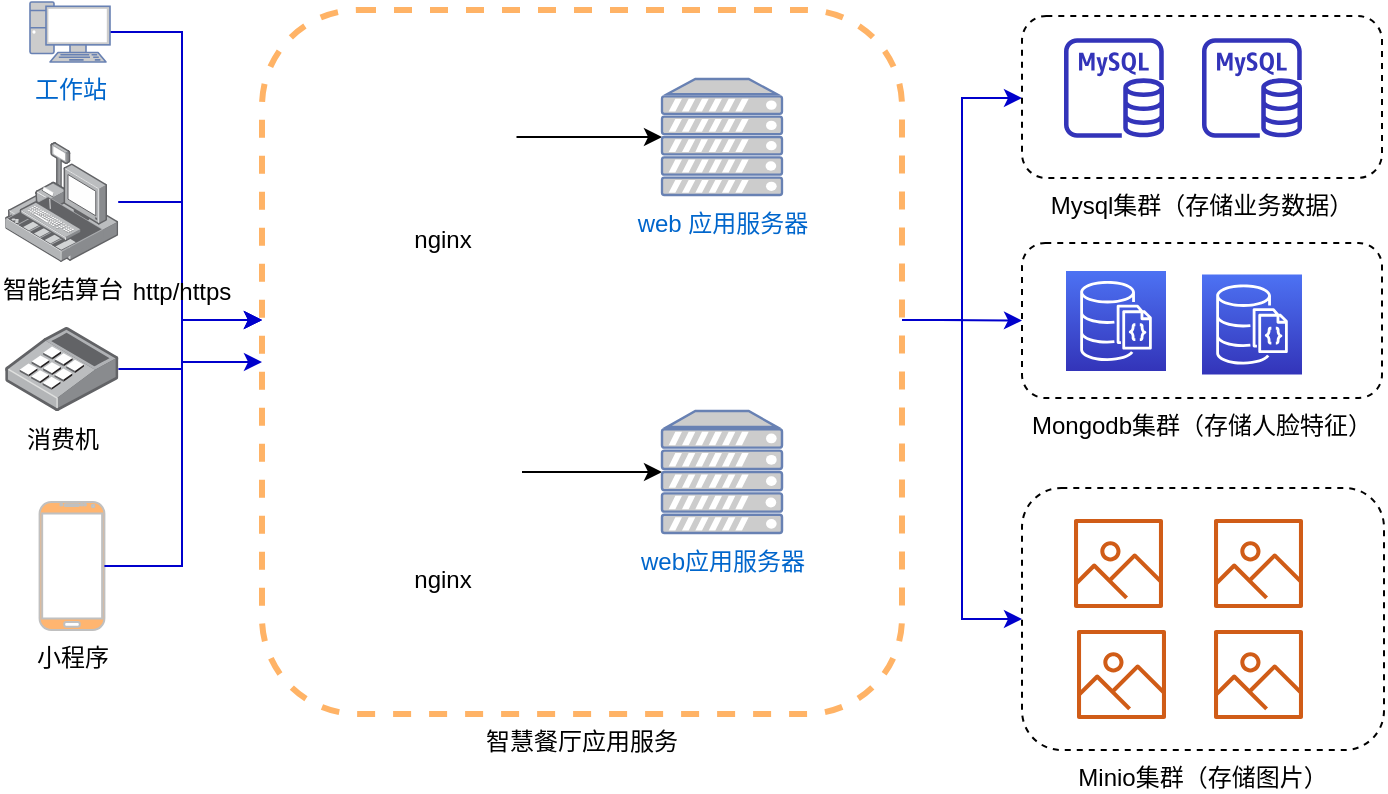 <mxfile version="14.9.3" type="github">
  <diagram id="_2wtWLizdt5FLl7UWOuG" name="Page-1">
    <mxGraphModel dx="1022" dy="468" grid="0" gridSize="10" guides="1" tooltips="1" connect="1" arrows="1" fold="1" page="1" pageScale="1" pageWidth="1169" pageHeight="827" math="0" shadow="0">
      <root>
        <mxCell id="0" />
        <mxCell id="1" parent="0" />
        <mxCell id="Rzl8FJI0BWgjn5kntQyp-57" style="edgeStyle=orthogonalEdgeStyle;rounded=0;orthogonalLoop=1;jettySize=auto;html=1;entryX=0;entryY=0.5;entryDx=0;entryDy=0;strokeColor=#0000CC;" edge="1" parent="1" source="Rzl8FJI0BWgjn5kntQyp-24" target="Rzl8FJI0BWgjn5kntQyp-19">
          <mxGeometry relative="1" as="geometry">
            <Array as="points">
              <mxPoint x="499" y="199" />
              <mxPoint x="499" y="199" />
            </Array>
          </mxGeometry>
        </mxCell>
        <mxCell id="Rzl8FJI0BWgjn5kntQyp-59" style="edgeStyle=orthogonalEdgeStyle;rounded=0;orthogonalLoop=1;jettySize=auto;html=1;entryX=0;entryY=0.5;entryDx=0;entryDy=0;strokeColor=#0000CC;" edge="1" parent="1" source="Rzl8FJI0BWgjn5kntQyp-24" target="Rzl8FJI0BWgjn5kntQyp-40">
          <mxGeometry relative="1" as="geometry">
            <Array as="points">
              <mxPoint x="510" y="199" />
              <mxPoint x="510" y="349" />
            </Array>
          </mxGeometry>
        </mxCell>
        <mxCell id="Rzl8FJI0BWgjn5kntQyp-60" style="edgeStyle=orthogonalEdgeStyle;rounded=0;orthogonalLoop=1;jettySize=auto;html=1;strokeColor=#0000CC;" edge="1" parent="1" source="Rzl8FJI0BWgjn5kntQyp-24" target="Rzl8FJI0BWgjn5kntQyp-20">
          <mxGeometry relative="1" as="geometry">
            <Array as="points">
              <mxPoint x="510" y="199" />
              <mxPoint x="510" y="88" />
            </Array>
          </mxGeometry>
        </mxCell>
        <mxCell id="Rzl8FJI0BWgjn5kntQyp-24" value="智慧餐厅应用服务" style="rounded=1;whiteSpace=wrap;html=1;dashed=1;gradientColor=none;labelPosition=center;verticalLabelPosition=bottom;align=center;verticalAlign=top;strokeWidth=3;strokeColor=#FFB366;" vertex="1" parent="1">
          <mxGeometry x="160" y="44" width="320" height="352" as="geometry" />
        </mxCell>
        <mxCell id="Rzl8FJI0BWgjn5kntQyp-36" value="" style="edgeStyle=orthogonalEdgeStyle;rounded=0;orthogonalLoop=1;jettySize=auto;html=1;strokeColor=#0000CC;" edge="1" parent="1" source="Rzl8FJI0BWgjn5kntQyp-2" target="Rzl8FJI0BWgjn5kntQyp-24">
          <mxGeometry relative="1" as="geometry">
            <Array as="points">
              <mxPoint x="120" y="55" />
              <mxPoint x="120" y="199" />
            </Array>
          </mxGeometry>
        </mxCell>
        <mxCell id="Rzl8FJI0BWgjn5kntQyp-2" value="工作站" style="fontColor=#0066CC;verticalAlign=top;verticalLabelPosition=bottom;labelPosition=center;align=center;html=1;outlineConnect=0;fillColor=#CCCCCC;strokeColor=#6881B3;gradientColor=none;gradientDirection=north;strokeWidth=2;shape=mxgraph.networks.pc;" vertex="1" parent="1">
          <mxGeometry x="44" y="40" width="40" height="30" as="geometry" />
        </mxCell>
        <mxCell id="Rzl8FJI0BWgjn5kntQyp-22" value="" style="edgeStyle=orthogonalEdgeStyle;rounded=0;orthogonalLoop=1;jettySize=auto;html=1;" edge="1" parent="1" source="Rzl8FJI0BWgjn5kntQyp-15" target="Rzl8FJI0BWgjn5kntQyp-18">
          <mxGeometry relative="1" as="geometry" />
        </mxCell>
        <mxCell id="Rzl8FJI0BWgjn5kntQyp-15" value="nginx" style="shape=image;html=1;verticalAlign=top;verticalLabelPosition=bottom;labelBackgroundColor=#ffffff;imageAspect=0;aspect=fixed;image=https://cdn4.iconfinder.com/data/icons/logos-brands-5/24/nginx-128.png" vertex="1" parent="1">
          <mxGeometry x="212.25" y="70" width="75" height="75" as="geometry" />
        </mxCell>
        <mxCell id="Rzl8FJI0BWgjn5kntQyp-23" value="" style="edgeStyle=orthogonalEdgeStyle;rounded=0;orthogonalLoop=1;jettySize=auto;html=1;" edge="1" parent="1" source="Rzl8FJI0BWgjn5kntQyp-16" target="Rzl8FJI0BWgjn5kntQyp-17">
          <mxGeometry relative="1" as="geometry" />
        </mxCell>
        <mxCell id="Rzl8FJI0BWgjn5kntQyp-16" value="nginx" style="shape=image;html=1;verticalAlign=top;verticalLabelPosition=bottom;labelBackgroundColor=#ffffff;imageAspect=0;aspect=fixed;image=https://cdn4.iconfinder.com/data/icons/logos-brands-5/24/nginx-128.png" vertex="1" parent="1">
          <mxGeometry x="209.5" y="234.75" width="80.5" height="80.5" as="geometry" />
        </mxCell>
        <mxCell id="Rzl8FJI0BWgjn5kntQyp-17" value="web应用服务器" style="fontColor=#0066CC;verticalAlign=top;verticalLabelPosition=bottom;labelPosition=center;align=center;html=1;outlineConnect=0;fillColor=#CCCCCC;strokeColor=#6881B3;gradientColor=none;gradientDirection=north;strokeWidth=2;shape=mxgraph.networks.server;" vertex="1" parent="1">
          <mxGeometry x="360" y="244.5" width="60" height="61" as="geometry" />
        </mxCell>
        <mxCell id="Rzl8FJI0BWgjn5kntQyp-18" value="web&amp;nbsp;应用服务器" style="fontColor=#0066CC;verticalAlign=top;verticalLabelPosition=bottom;labelPosition=center;align=center;html=1;outlineConnect=0;fillColor=#CCCCCC;strokeColor=#6881B3;gradientColor=none;gradientDirection=north;strokeWidth=2;shape=mxgraph.networks.server;" vertex="1" parent="1">
          <mxGeometry x="360" y="78.5" width="60" height="58" as="geometry" />
        </mxCell>
        <mxCell id="Rzl8FJI0BWgjn5kntQyp-37" value="" style="edgeStyle=orthogonalEdgeStyle;rounded=0;orthogonalLoop=1;jettySize=auto;html=1;strokeColor=#0000CC;startArrow=none;" edge="1" parent="1" source="Rzl8FJI0BWgjn5kntQyp-45" target="Rzl8FJI0BWgjn5kntQyp-24">
          <mxGeometry relative="1" as="geometry">
            <Array as="points">
              <mxPoint x="120" y="140" />
              <mxPoint x="120" y="199" />
            </Array>
          </mxGeometry>
        </mxCell>
        <mxCell id="Rzl8FJI0BWgjn5kntQyp-28" value="智能结算台" style="points=[];aspect=fixed;html=1;align=center;shadow=0;dashed=0;image;image=img/lib/allied_telesis/security/POS.svg;strokeColor=#FFB366;strokeWidth=3;fillColor=#FFB570;gradientColor=none;" vertex="1" parent="1">
          <mxGeometry x="31.59" y="110" width="56.51" height="60" as="geometry" />
        </mxCell>
        <mxCell id="Rzl8FJI0BWgjn5kntQyp-38" value="" style="edgeStyle=orthogonalEdgeStyle;rounded=0;orthogonalLoop=1;jettySize=auto;html=1;strokeColor=#0000CC;" edge="1" parent="1" source="Rzl8FJI0BWgjn5kntQyp-29" target="Rzl8FJI0BWgjn5kntQyp-24">
          <mxGeometry relative="1" as="geometry">
            <Array as="points">
              <mxPoint x="120" y="224" />
              <mxPoint x="120" y="199" />
            </Array>
          </mxGeometry>
        </mxCell>
        <mxCell id="Rzl8FJI0BWgjn5kntQyp-29" value="消费机" style="points=[];aspect=fixed;html=1;align=center;shadow=0;dashed=0;image;image=img/lib/allied_telesis/computer_and_terminals/POS_keypad.svg;strokeColor=#FFB366;strokeWidth=3;fillColor=#FFB570;gradientColor=none;" vertex="1" parent="1">
          <mxGeometry x="31.59" y="202.5" width="56.61" height="42" as="geometry" />
        </mxCell>
        <mxCell id="Rzl8FJI0BWgjn5kntQyp-39" value="" style="edgeStyle=orthogonalEdgeStyle;rounded=0;orthogonalLoop=1;jettySize=auto;html=1;strokeColor=#0000CC;startArrow=none;" edge="1" parent="1" source="Rzl8FJI0BWgjn5kntQyp-45" target="Rzl8FJI0BWgjn5kntQyp-24">
          <mxGeometry relative="1" as="geometry">
            <Array as="points">
              <mxPoint x="120" y="199" />
            </Array>
          </mxGeometry>
        </mxCell>
        <mxCell id="Rzl8FJI0BWgjn5kntQyp-33" value="小程序" style="verticalLabelPosition=bottom;verticalAlign=top;html=1;shadow=0;dashed=0;strokeWidth=1;shape=mxgraph.android.phone2;strokeColor=#c0c0c0;fillColor=#FFB570;gradientColor=none;" vertex="1" parent="1">
          <mxGeometry x="48.79" y="290" width="32.41" height="64" as="geometry" />
        </mxCell>
        <mxCell id="Rzl8FJI0BWgjn5kntQyp-46" value="" style="edgeStyle=orthogonalEdgeStyle;rounded=0;orthogonalLoop=1;jettySize=auto;html=1;strokeColor=#0000CC;endArrow=none;" edge="1" parent="1" source="Rzl8FJI0BWgjn5kntQyp-33" target="Rzl8FJI0BWgjn5kntQyp-45">
          <mxGeometry relative="1" as="geometry">
            <mxPoint x="81.2" y="322" as="sourcePoint" />
            <mxPoint x="160" y="199" as="targetPoint" />
            <Array as="points">
              <mxPoint x="120" y="322" />
            </Array>
          </mxGeometry>
        </mxCell>
        <mxCell id="Rzl8FJI0BWgjn5kntQyp-47" value="" style="edgeStyle=orthogonalEdgeStyle;rounded=0;orthogonalLoop=1;jettySize=auto;html=1;strokeColor=#0000CC;endArrow=none;" edge="1" parent="1" source="Rzl8FJI0BWgjn5kntQyp-28" target="Rzl8FJI0BWgjn5kntQyp-45">
          <mxGeometry relative="1" as="geometry">
            <mxPoint x="88.1" y="140" as="sourcePoint" />
            <mxPoint x="160" y="199" as="targetPoint" />
            <Array as="points" />
          </mxGeometry>
        </mxCell>
        <mxCell id="Rzl8FJI0BWgjn5kntQyp-45" value="http/https" style="text;html=1;strokeColor=none;fillColor=none;align=center;verticalAlign=middle;whiteSpace=wrap;rounded=0;dashed=1;" vertex="1" parent="1">
          <mxGeometry x="100" y="174.5" width="40" height="20" as="geometry" />
        </mxCell>
        <mxCell id="Rzl8FJI0BWgjn5kntQyp-54" value="" style="group" vertex="1" connectable="0" parent="1">
          <mxGeometry x="540" y="47" width="180" height="81" as="geometry" />
        </mxCell>
        <mxCell id="Rzl8FJI0BWgjn5kntQyp-20" value="Mysql集群（存储业务数据）" style="rounded=1;whiteSpace=wrap;html=1;dashed=1;labelPosition=center;verticalLabelPosition=bottom;align=center;verticalAlign=top;" vertex="1" parent="Rzl8FJI0BWgjn5kntQyp-54">
          <mxGeometry width="180" height="81" as="geometry" />
        </mxCell>
        <mxCell id="Rzl8FJI0BWgjn5kntQyp-12" value="" style="outlineConnect=0;fontColor=#232F3E;gradientColor=none;fillColor=#3334B9;strokeColor=none;dashed=0;verticalLabelPosition=bottom;verticalAlign=top;align=center;html=1;fontSize=12;fontStyle=0;aspect=fixed;pointerEvents=1;shape=mxgraph.aws4.rds_mysql_instance;" vertex="1" parent="Rzl8FJI0BWgjn5kntQyp-54">
          <mxGeometry x="21" y="11" width="50" height="50" as="geometry" />
        </mxCell>
        <mxCell id="Rzl8FJI0BWgjn5kntQyp-13" value="" style="outlineConnect=0;fontColor=#232F3E;gradientColor=none;fillColor=#3334B9;strokeColor=none;dashed=0;verticalLabelPosition=bottom;verticalAlign=top;align=center;html=1;fontSize=12;fontStyle=0;aspect=fixed;pointerEvents=1;shape=mxgraph.aws4.rds_mysql_instance;" vertex="1" parent="Rzl8FJI0BWgjn5kntQyp-54">
          <mxGeometry x="90" y="11" width="50" height="50" as="geometry" />
        </mxCell>
        <mxCell id="Rzl8FJI0BWgjn5kntQyp-55" value="" style="group" vertex="1" connectable="0" parent="1">
          <mxGeometry x="540" y="160.5" width="180" height="77.5" as="geometry" />
        </mxCell>
        <mxCell id="Rzl8FJI0BWgjn5kntQyp-19" value="Mongodb集群（存储人脸特征）" style="rounded=1;whiteSpace=wrap;html=1;dashed=1;labelPosition=center;verticalLabelPosition=bottom;align=center;verticalAlign=top;" vertex="1" parent="Rzl8FJI0BWgjn5kntQyp-55">
          <mxGeometry width="180" height="77.5" as="geometry" />
        </mxCell>
        <mxCell id="Rzl8FJI0BWgjn5kntQyp-10" value="" style="points=[[0,0,0],[0.25,0,0],[0.5,0,0],[0.75,0,0],[1,0,0],[0,1,0],[0.25,1,0],[0.5,1,0],[0.75,1,0],[1,1,0],[0,0.25,0],[0,0.5,0],[0,0.75,0],[1,0.25,0],[1,0.5,0],[1,0.75,0]];outlineConnect=0;fontColor=#232F3E;gradientColor=#4D72F3;gradientDirection=north;fillColor=#3334B9;strokeColor=#ffffff;dashed=0;verticalLabelPosition=bottom;verticalAlign=top;align=center;html=1;fontSize=12;fontStyle=0;aspect=fixed;shape=mxgraph.aws4.resourceIcon;resIcon=mxgraph.aws4.documentdb_with_mongodb_compatibility;" vertex="1" parent="Rzl8FJI0BWgjn5kntQyp-55">
          <mxGeometry x="22" y="14" width="50" height="50" as="geometry" />
        </mxCell>
        <mxCell id="Rzl8FJI0BWgjn5kntQyp-14" value="" style="points=[[0,0,0],[0.25,0,0],[0.5,0,0],[0.75,0,0],[1,0,0],[0,1,0],[0.25,1,0],[0.5,1,0],[0.75,1,0],[1,1,0],[0,0.25,0],[0,0.5,0],[0,0.75,0],[1,0.25,0],[1,0.5,0],[1,0.75,0]];outlineConnect=0;fontColor=#232F3E;gradientColor=#4D72F3;gradientDirection=north;fillColor=#3334B9;strokeColor=#ffffff;dashed=0;verticalLabelPosition=bottom;verticalAlign=top;align=center;html=1;fontSize=12;fontStyle=0;aspect=fixed;shape=mxgraph.aws4.resourceIcon;resIcon=mxgraph.aws4.documentdb_with_mongodb_compatibility;" vertex="1" parent="Rzl8FJI0BWgjn5kntQyp-55">
          <mxGeometry x="90" y="15.75" width="50" height="50" as="geometry" />
        </mxCell>
        <mxCell id="Rzl8FJI0BWgjn5kntQyp-56" value="" style="group" vertex="1" connectable="0" parent="1">
          <mxGeometry x="540" y="283" width="181" height="131" as="geometry" />
        </mxCell>
        <mxCell id="Rzl8FJI0BWgjn5kntQyp-40" value="Minio集群（存储图片）" style="rounded=1;whiteSpace=wrap;html=1;dashed=1;labelPosition=center;verticalLabelPosition=bottom;align=center;verticalAlign=top;" vertex="1" parent="Rzl8FJI0BWgjn5kntQyp-56">
          <mxGeometry width="181" height="131" as="geometry" />
        </mxCell>
        <mxCell id="Rzl8FJI0BWgjn5kntQyp-41" value="" style="outlineConnect=0;fontColor=#232F3E;gradientColor=none;fillColor=#D05C17;strokeColor=none;dashed=0;verticalLabelPosition=bottom;verticalAlign=top;align=center;html=1;fontSize=12;fontStyle=0;aspect=fixed;pointerEvents=1;shape=mxgraph.aws4.container_registry_image;" vertex="1" parent="Rzl8FJI0BWgjn5kntQyp-56">
          <mxGeometry x="26" y="15.5" width="44.5" height="44.5" as="geometry" />
        </mxCell>
        <mxCell id="Rzl8FJI0BWgjn5kntQyp-42" value="" style="outlineConnect=0;fontColor=#232F3E;gradientColor=none;fillColor=#D05C17;strokeColor=none;dashed=0;verticalLabelPosition=bottom;verticalAlign=top;align=center;html=1;fontSize=12;fontStyle=0;aspect=fixed;pointerEvents=1;shape=mxgraph.aws4.container_registry_image;" vertex="1" parent="Rzl8FJI0BWgjn5kntQyp-56">
          <mxGeometry x="96" y="15.5" width="44.5" height="44.5" as="geometry" />
        </mxCell>
        <mxCell id="Rzl8FJI0BWgjn5kntQyp-52" value="" style="outlineConnect=0;fontColor=#232F3E;gradientColor=none;fillColor=#D05C17;strokeColor=none;dashed=0;verticalLabelPosition=bottom;verticalAlign=top;align=center;html=1;fontSize=12;fontStyle=0;aspect=fixed;pointerEvents=1;shape=mxgraph.aws4.container_registry_image;" vertex="1" parent="Rzl8FJI0BWgjn5kntQyp-56">
          <mxGeometry x="27.5" y="71" width="44.5" height="44.5" as="geometry" />
        </mxCell>
        <mxCell id="Rzl8FJI0BWgjn5kntQyp-53" value="" style="outlineConnect=0;fontColor=#232F3E;gradientColor=none;fillColor=#D05C17;strokeColor=none;dashed=0;verticalLabelPosition=bottom;verticalAlign=top;align=center;html=1;fontSize=12;fontStyle=0;aspect=fixed;pointerEvents=1;shape=mxgraph.aws4.container_registry_image;" vertex="1" parent="Rzl8FJI0BWgjn5kntQyp-56">
          <mxGeometry x="96" y="71" width="44.5" height="44.5" as="geometry" />
        </mxCell>
      </root>
    </mxGraphModel>
  </diagram>
</mxfile>
